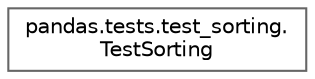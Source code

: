 digraph "Graphical Class Hierarchy"
{
 // LATEX_PDF_SIZE
  bgcolor="transparent";
  edge [fontname=Helvetica,fontsize=10,labelfontname=Helvetica,labelfontsize=10];
  node [fontname=Helvetica,fontsize=10,shape=box,height=0.2,width=0.4];
  rankdir="LR";
  Node0 [id="Node000000",label="pandas.tests.test_sorting.\lTestSorting",height=0.2,width=0.4,color="grey40", fillcolor="white", style="filled",URL="$d7/d7e/classpandas_1_1tests_1_1test__sorting_1_1TestSorting.html",tooltip=" "];
}
